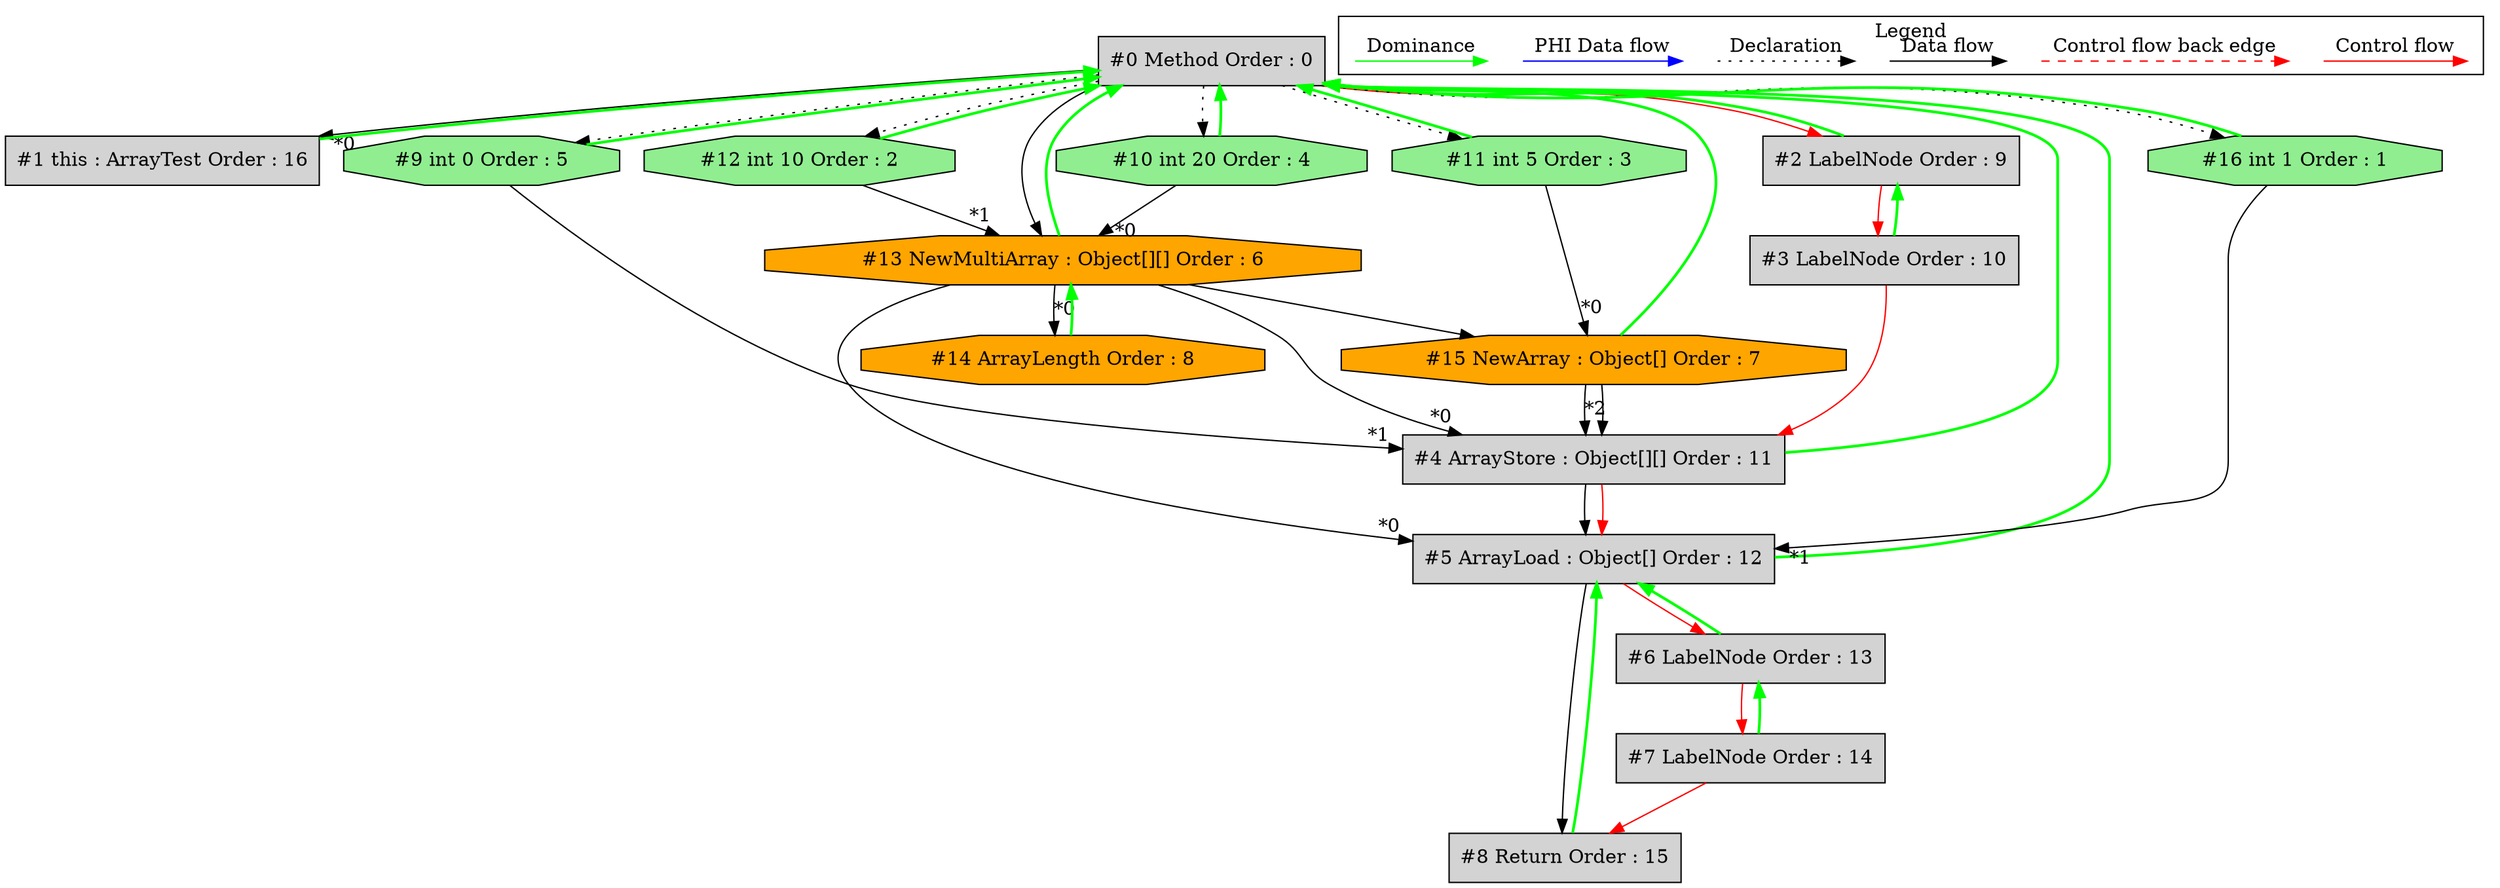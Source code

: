 digraph debugoutput {
 ordering="in";
 node0[label="#0 Method Order : 0",shape=box, fillcolor=lightgrey, style=filled];
 node1[label="#1 this : ArrayTest Order : 16",shape=box, fillcolor=lightgrey, style=filled];
 node1 -> node0[dir="forward" color="green" penwidth="2"];
 node0 -> node1[headlabel="*0", labeldistance=2];
 node2[label="#2 LabelNode Order : 9",shape=box, fillcolor=lightgrey, style=filled];
 node2 -> node0[dir="forward" color="green" penwidth="2"];
 node0 -> node2[labeldistance=2, color=red, fontcolor=red];
 node3[label="#3 LabelNode Order : 10",shape=box, fillcolor=lightgrey, style=filled];
 node3 -> node2[dir="forward" color="green" penwidth="2"];
 node2 -> node3[labeldistance=2, color=red, fontcolor=red];
 node4[label="#4 ArrayStore : Object[][] Order : 11",shape=box, fillcolor=lightgrey, style=filled];
 node4 -> node0[dir="forward" color="green" penwidth="2"];
 node13 -> node4[headlabel="*0", labeldistance=2];
 node9 -> node4[headlabel="*1", labeldistance=2];
 node15 -> node4[headlabel="*2", labeldistance=2];
 node15 -> node4;
 node3 -> node4[labeldistance=2, color=red, fontcolor=red];
 node5[label="#5 ArrayLoad : Object[] Order : 12",shape=box, fillcolor=lightgrey, style=filled];
 node5 -> node0[dir="forward" color="green" penwidth="2"];
 node13 -> node5[headlabel="*0", labeldistance=2];
 node16 -> node5[headlabel="*1", labeldistance=2];
 node4 -> node5;
 node4 -> node5[labeldistance=2, color=red, fontcolor=red];
 node6[label="#6 LabelNode Order : 13",shape=box, fillcolor=lightgrey, style=filled];
 node6 -> node5[dir="forward" color="green" penwidth="2"];
 node5 -> node6[labeldistance=2, color=red, fontcolor=red];
 node7[label="#7 LabelNode Order : 14",shape=box, fillcolor=lightgrey, style=filled];
 node7 -> node6[dir="forward" color="green" penwidth="2"];
 node6 -> node7[labeldistance=2, color=red, fontcolor=red];
 node8[label="#8 Return Order : 15",shape=box, fillcolor=lightgrey, style=filled];
 node8 -> node5[dir="forward" color="green" penwidth="2"];
 node7 -> node8[labeldistance=2, color=red, fontcolor=red];
 node5 -> node8;
 node9[label="#9 int 0 Order : 5",shape=octagon, fillcolor=lightgreen, style=filled];
 node9 -> node0[dir="forward" color="green" penwidth="2"];
 node0 -> node9[style=dotted];
 node10[label="#10 int 20 Order : 4",shape=octagon, fillcolor=lightgreen, style=filled];
 node10 -> node0[dir="forward" color="green" penwidth="2"];
 node0 -> node10[style=dotted];
 node11[label="#11 int 5 Order : 3",shape=octagon, fillcolor=lightgreen, style=filled];
 node11 -> node0[dir="forward" color="green" penwidth="2"];
 node0 -> node11[style=dotted];
 node12[label="#12 int 10 Order : 2",shape=octagon, fillcolor=lightgreen, style=filled];
 node12 -> node0[dir="forward" color="green" penwidth="2"];
 node0 -> node12[style=dotted];
 node13[label="#13 NewMultiArray : Object[][] Order : 6",shape=octagon, fillcolor=orange, style=filled];
 node13 -> node0[dir="forward" color="green" penwidth="2"];
 node10 -> node13[headlabel="*0", labeldistance=2];
 node12 -> node13[headlabel="*1", labeldistance=2];
 node0 -> node13;
 node14[label="#14 ArrayLength Order : 8",shape=octagon, fillcolor=orange, style=filled];
 node14 -> node13[dir="forward" color="green" penwidth="2"];
 node13 -> node14[headlabel="*0", labeldistance=2];
 node15[label="#15 NewArray : Object[] Order : 7",shape=octagon, fillcolor=orange, style=filled];
 node15 -> node0[dir="forward" color="green" penwidth="2"];
 node11 -> node15[headlabel="*0", labeldistance=2];
 node13 -> node15;
 node16[label="#16 int 1 Order : 1",shape=octagon, fillcolor=lightgreen, style=filled];
 node16 -> node0[dir="forward" color="green" penwidth="2"];
 node0 -> node16[style=dotted];
 subgraph cluster_000 {
  label = "Legend";
  node [shape=point]
  {
   rank=same;
   c0 [style = invis];
   c1 [style = invis];
   c2 [style = invis];
   c3 [style = invis];
   d0 [style = invis];
   d1 [style = invis];
   d2 [style = invis];
   d3 [style = invis];
   d4 [style = invis];
   d5 [style = invis];
   d6 [style = invis];
   d7 [style = invis];
  }
  c0 -> c1 [label="Control flow", style=solid, color=red]
  c2 -> c3 [label="Control flow back edge", style=dashed, color=red]
  d0 -> d1 [label="Data flow"]
  d2 -> d3 [label="Declaration", style=dotted]
  d4 -> d5 [label="PHI Data flow", color=blue]
  d6 -> d7 [label="Dominance", color=green]
 }

}
